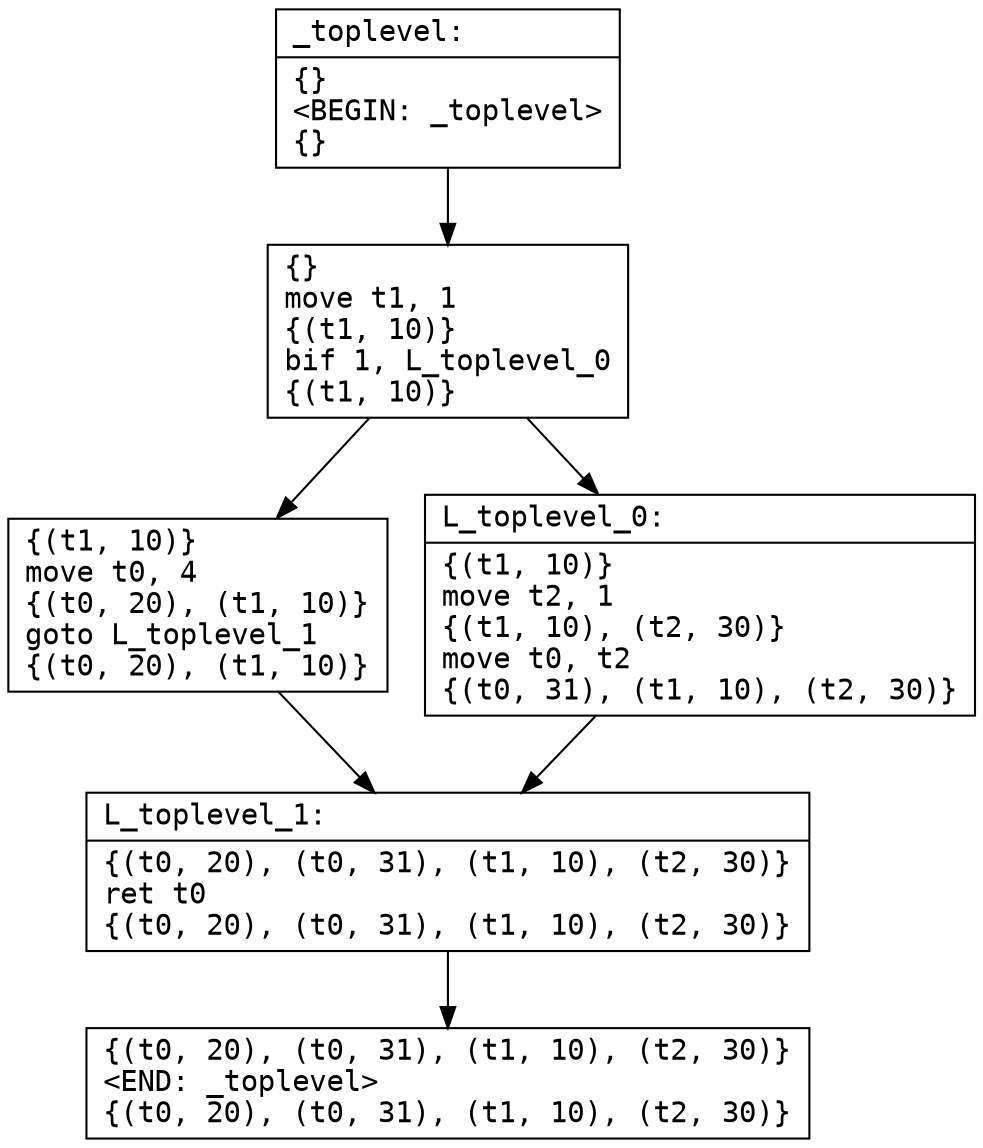 digraph CFG {
  node [shape=record fontname="courier"]
  _toplevel0 [label="{_toplevel:\l|\{\}\l\<BEGIN: _toplevel\>\l\{\}\l}"];
  _toplevel1 [label="{\{\}\lmove  t1, 1\l\{(t1, 10)\}\lbif  1, L_toplevel_0\l\{(t1, 10)\}\l}"];
  _toplevel2 [label="{\{(t1, 10)\}\lmove  t0, 4\l\{(t0, 20), (t1, 10)\}\lgoto  L_toplevel_1\l\{(t0, 20), (t1, 10)\}\l}"];
  _toplevel3 [label="{L_toplevel_0:\l|\{(t1, 10)\}\lmove  t2, 1\l\{(t1, 10), (t2, 30)\}\lmove  t0, t2\l\{(t0, 31), (t1, 10), (t2, 30)\}\l}"];
  _toplevel4 [label="{L_toplevel_1:\l|\{(t0, 20), (t0, 31), (t1, 10), (t2, 30)\}\lret  t0\l\{(t0, 20), (t0, 31), (t1, 10), (t2, 30)\}\l}"];
  _toplevel5 [label="{\{(t0, 20), (t0, 31), (t1, 10), (t2, 30)\}\l\<END: _toplevel\>\l\{(t0, 20), (t0, 31), (t1, 10), (t2, 30)\}\l}"];

  _toplevel0 -> _toplevel1
  _toplevel1 -> _toplevel3
  _toplevel1 -> _toplevel2
  _toplevel2 -> _toplevel4
  _toplevel3 -> _toplevel4
  _toplevel4 -> _toplevel5
  }
